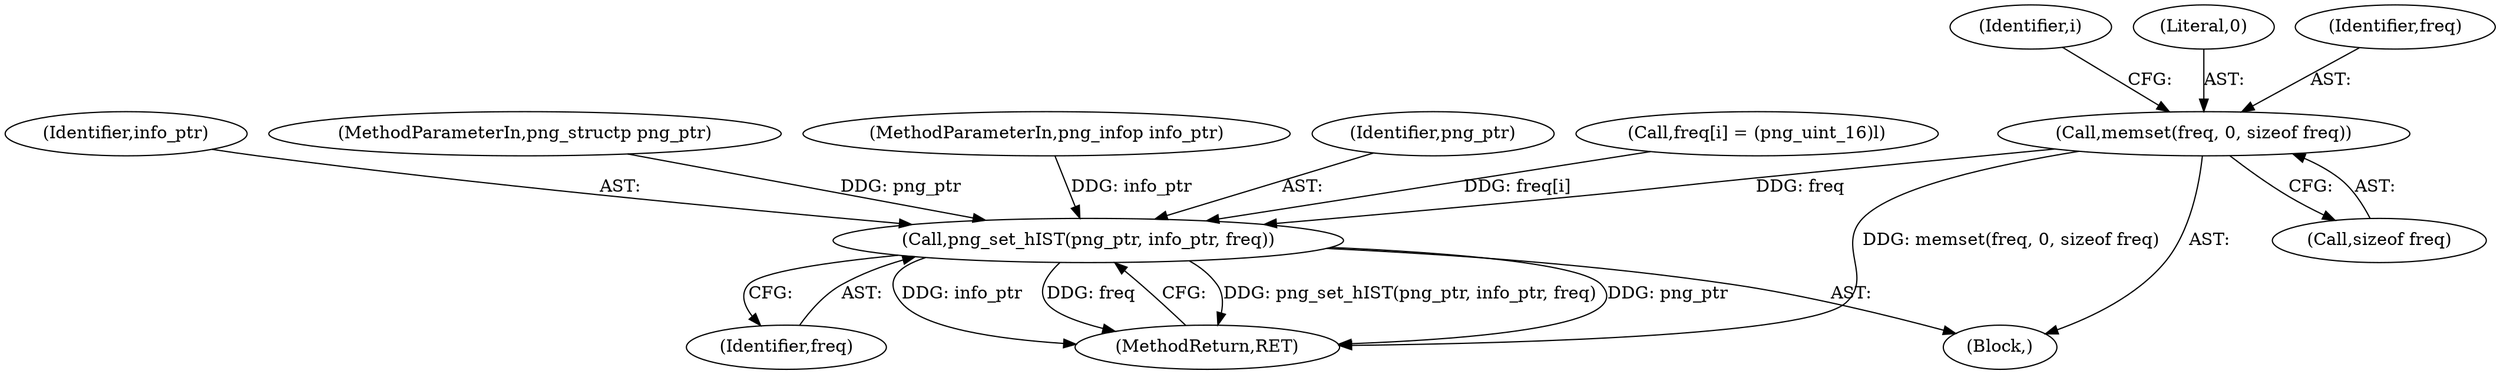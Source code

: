 digraph "0_Android_9d4853418ab2f754c2b63e091c29c5529b8b86ca_16@API" {
"1000110" [label="(Call,memset(freq, 0, sizeof freq))"];
"1000172" [label="(Call,png_set_hIST(png_ptr, info_ptr, freq))"];
"1000113" [label="(Call,sizeof freq)"];
"1000173" [label="(Identifier,png_ptr)"];
"1000117" [label="(Identifier,i)"];
"1000154" [label="(Call,freq[i] = (png_uint_16)l)"];
"1000176" [label="(MethodReturn,RET)"];
"1000107" [label="(Block,)"];
"1000174" [label="(Identifier,info_ptr)"];
"1000172" [label="(Call,png_set_hIST(png_ptr, info_ptr, freq))"];
"1000103" [label="(MethodParameterIn,png_structp png_ptr)"];
"1000112" [label="(Literal,0)"];
"1000111" [label="(Identifier,freq)"];
"1000110" [label="(Call,memset(freq, 0, sizeof freq))"];
"1000104" [label="(MethodParameterIn,png_infop info_ptr)"];
"1000175" [label="(Identifier,freq)"];
"1000110" -> "1000107"  [label="AST: "];
"1000110" -> "1000113"  [label="CFG: "];
"1000111" -> "1000110"  [label="AST: "];
"1000112" -> "1000110"  [label="AST: "];
"1000113" -> "1000110"  [label="AST: "];
"1000117" -> "1000110"  [label="CFG: "];
"1000110" -> "1000176"  [label="DDG: memset(freq, 0, sizeof freq)"];
"1000110" -> "1000172"  [label="DDG: freq"];
"1000172" -> "1000107"  [label="AST: "];
"1000172" -> "1000175"  [label="CFG: "];
"1000173" -> "1000172"  [label="AST: "];
"1000174" -> "1000172"  [label="AST: "];
"1000175" -> "1000172"  [label="AST: "];
"1000176" -> "1000172"  [label="CFG: "];
"1000172" -> "1000176"  [label="DDG: png_set_hIST(png_ptr, info_ptr, freq)"];
"1000172" -> "1000176"  [label="DDG: png_ptr"];
"1000172" -> "1000176"  [label="DDG: info_ptr"];
"1000172" -> "1000176"  [label="DDG: freq"];
"1000103" -> "1000172"  [label="DDG: png_ptr"];
"1000104" -> "1000172"  [label="DDG: info_ptr"];
"1000154" -> "1000172"  [label="DDG: freq[i]"];
}
